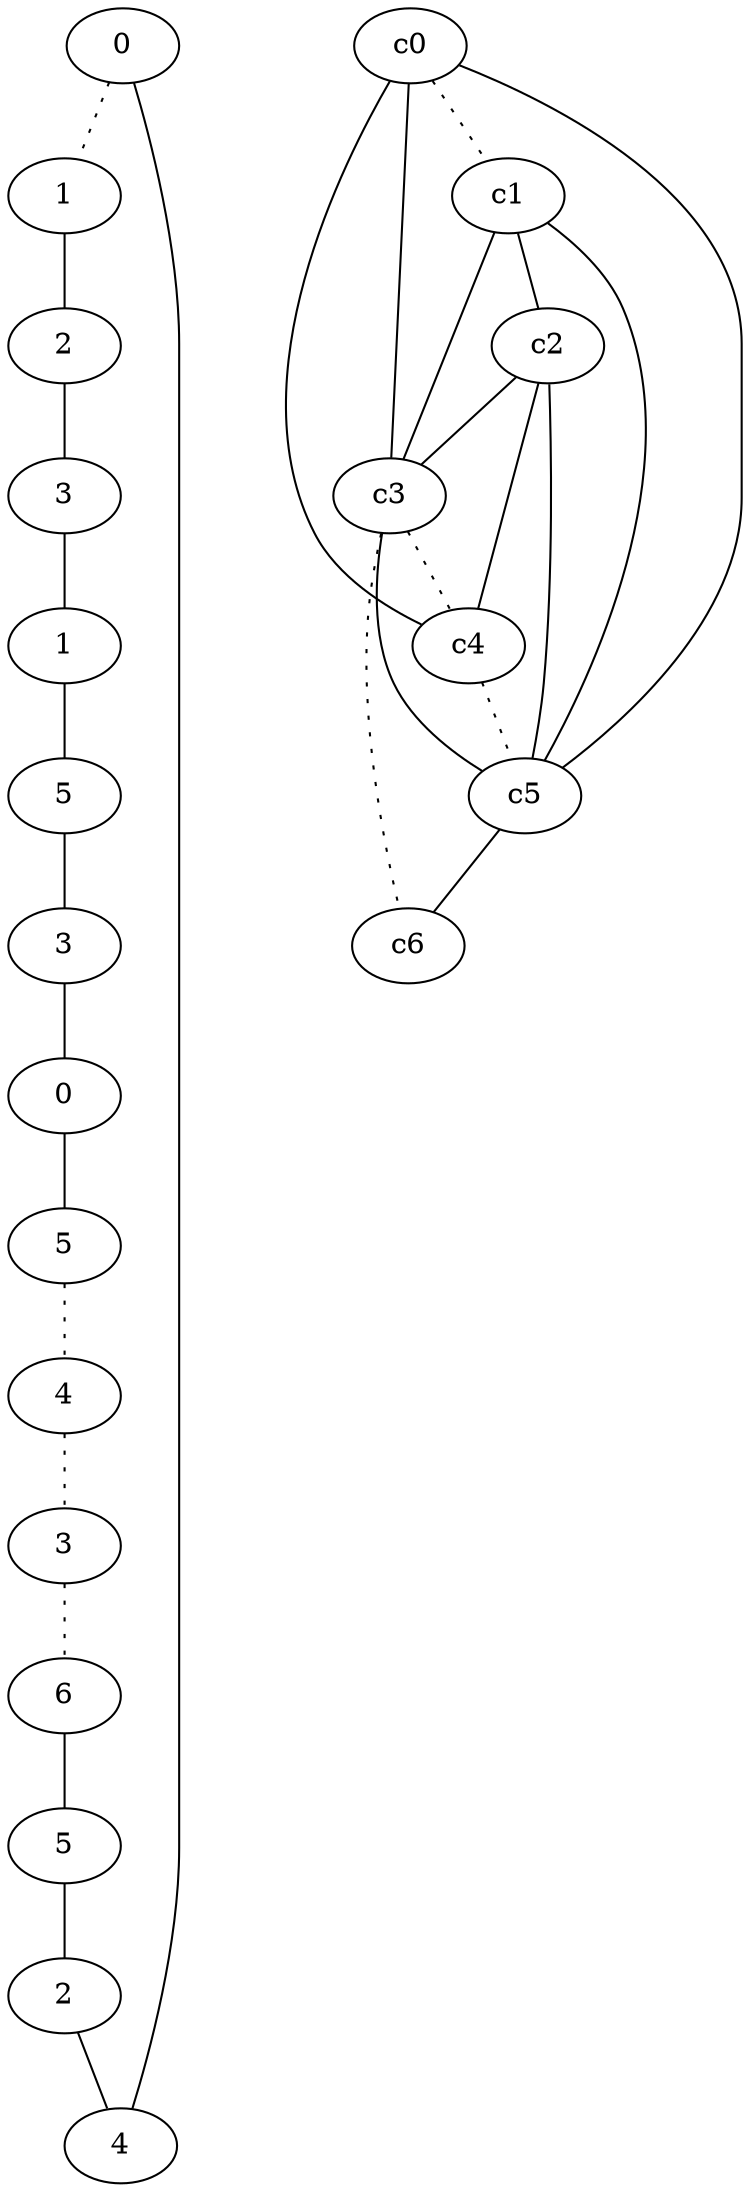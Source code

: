 graph {
a0[label=0];
a1[label=1];
a2[label=2];
a3[label=3];
a4[label=1];
a5[label=5];
a6[label=3];
a7[label=0];
a8[label=5];
a9[label=4];
a10[label=3];
a11[label=6];
a12[label=5];
a13[label=2];
a14[label=4];
a0 -- a1 [style=dotted];
a0 -- a14;
a1 -- a2;
a2 -- a3;
a3 -- a4;
a4 -- a5;
a5 -- a6;
a6 -- a7;
a7 -- a8;
a8 -- a9 [style=dotted];
a9 -- a10 [style=dotted];
a10 -- a11 [style=dotted];
a11 -- a12;
a12 -- a13;
a13 -- a14;
c0 -- c1 [style=dotted];
c0 -- c3;
c0 -- c4;
c0 -- c5;
c1 -- c2;
c1 -- c3;
c1 -- c5;
c2 -- c3;
c2 -- c4;
c2 -- c5;
c3 -- c4 [style=dotted];
c3 -- c5;
c3 -- c6 [style=dotted];
c4 -- c5 [style=dotted];
c5 -- c6;
}
